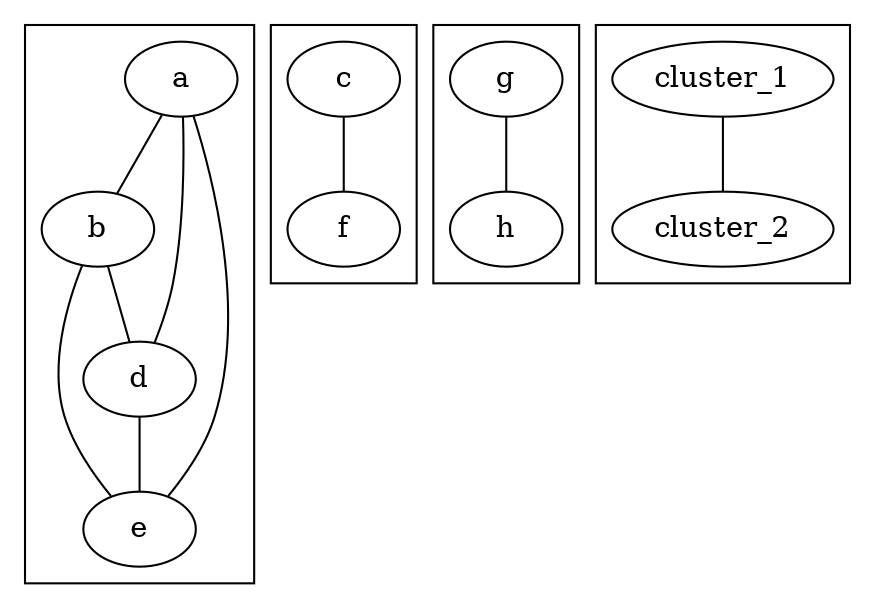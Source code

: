 digraph G {
  edge [dir=none]
  subgraph cluster_1 {
n_5 [label="a" style="setlinewidth(1)" ]
n_6 [label="b" style="setlinewidth(1)" ]
n_8 [label="d" style="setlinewidth(1)" ]
n_9 [label="e" style="setlinewidth(1)" ]
n_5 -> n_6 []
n_5 -> n_8 []
n_6 -> n_8 []
n_5 -> n_9 []
n_6 -> n_9 []
n_8 -> n_9 []
  }
  subgraph cluster_2 {
n_7 [label="c" style="setlinewidth(1)" ]
n_10 [label="f" style="setlinewidth(1)" ]
n_7 -> n_10 []
  }
  subgraph cluster_3 {
n_11 [label="g" style="setlinewidth(1)" ]
n_12 [label="h" style="setlinewidth(1)" ]
n_11 -> n_12 []
  }
  subgraph cluster_4 {
cluster_1 []
cluster_2 []
cluster_1 -> cluster_2 []
  }
}

